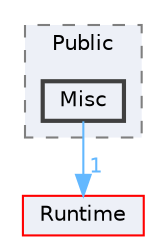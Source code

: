 digraph "Misc"
{
 // INTERACTIVE_SVG=YES
 // LATEX_PDF_SIZE
  bgcolor="transparent";
  edge [fontname=Helvetica,fontsize=10,labelfontname=Helvetica,labelfontsize=10];
  node [fontname=Helvetica,fontsize=10,shape=box,height=0.2,width=0.4];
  compound=true
  subgraph clusterdir_7471c4f946af10e6452663cdb8d07744 {
    graph [ bgcolor="#edf0f7", pencolor="grey50", label="Public", fontname=Helvetica,fontsize=10 style="filled,dashed", URL="dir_7471c4f946af10e6452663cdb8d07744.html",tooltip=""]
  dir_3be88aa1baa41e574579550e42cd04b7 [label="Misc", fillcolor="#edf0f7", color="grey25", style="filled,bold", URL="dir_3be88aa1baa41e574579550e42cd04b7.html",tooltip=""];
  }
  dir_7536b172fbd480bfd146a1b1acd6856b [label="Runtime", fillcolor="#edf0f7", color="red", style="filled", URL="dir_7536b172fbd480bfd146a1b1acd6856b.html",tooltip=""];
  dir_3be88aa1baa41e574579550e42cd04b7->dir_7536b172fbd480bfd146a1b1acd6856b [headlabel="1", labeldistance=1.5 headhref="dir_000646_000984.html" href="dir_000646_000984.html" color="steelblue1" fontcolor="steelblue1"];
}

